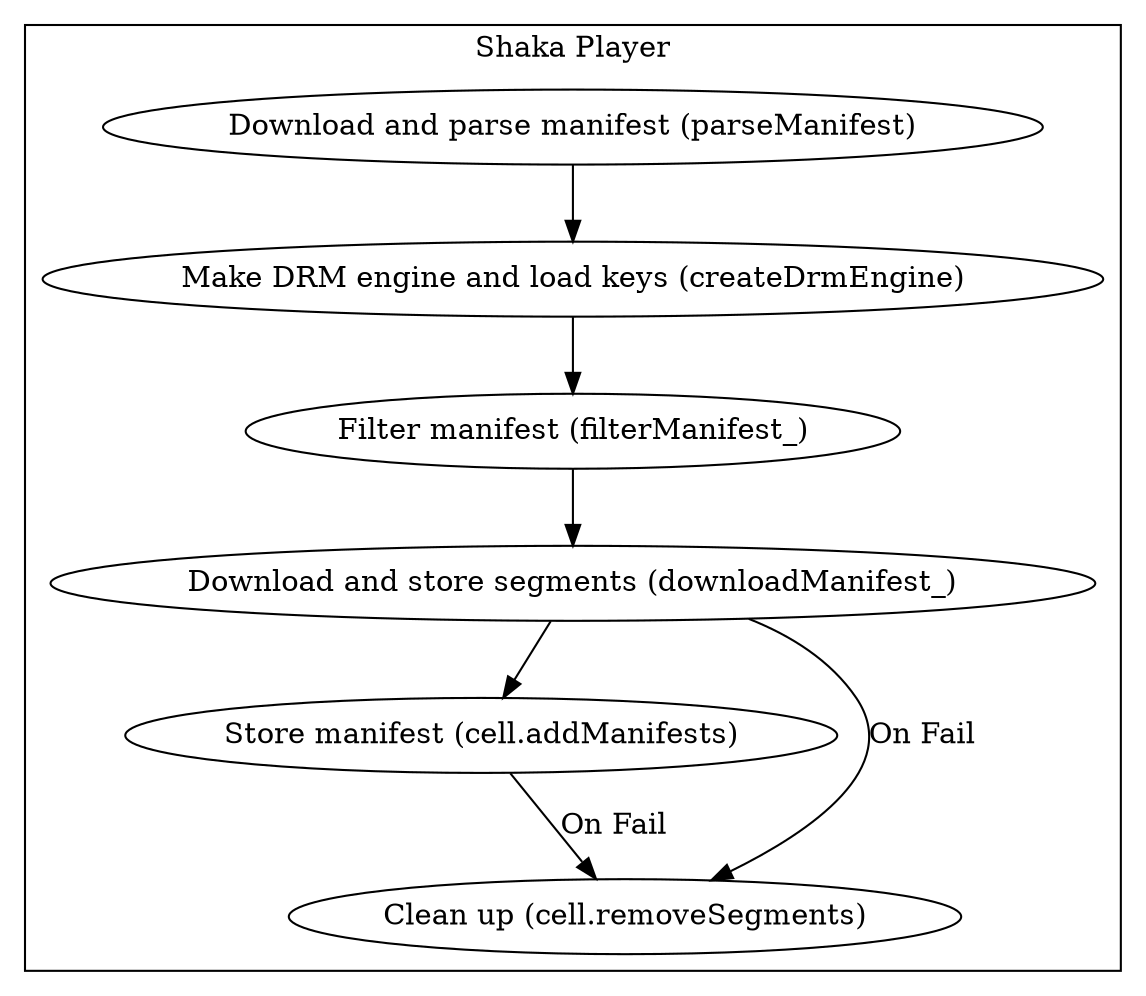 # Generate png with: dot -Tpng -O before.gv
digraph storage_before {
  subgraph cluster_0 {
    label="Shaka Player";
    parse[label="Download and parse manifest (parseManifest)"];
    drm[label="Make DRM engine and load keys (createDrmEngine)"]
    filter[label="Filter manifest (filterManifest_)"];
    segments[label="Download and store segments (downloadManifest_)"];
    store[label="Store manifest (cell.addManifests)"];
    remove[label="Clean up (cell.removeSegments)"];
    parse -> drm;
    drm -> filter;
    filter -> segments;
    segments -> store;
    segments -> remove[label="On Fail"];
    store -> remove[label="On Fail"];
  }
}
